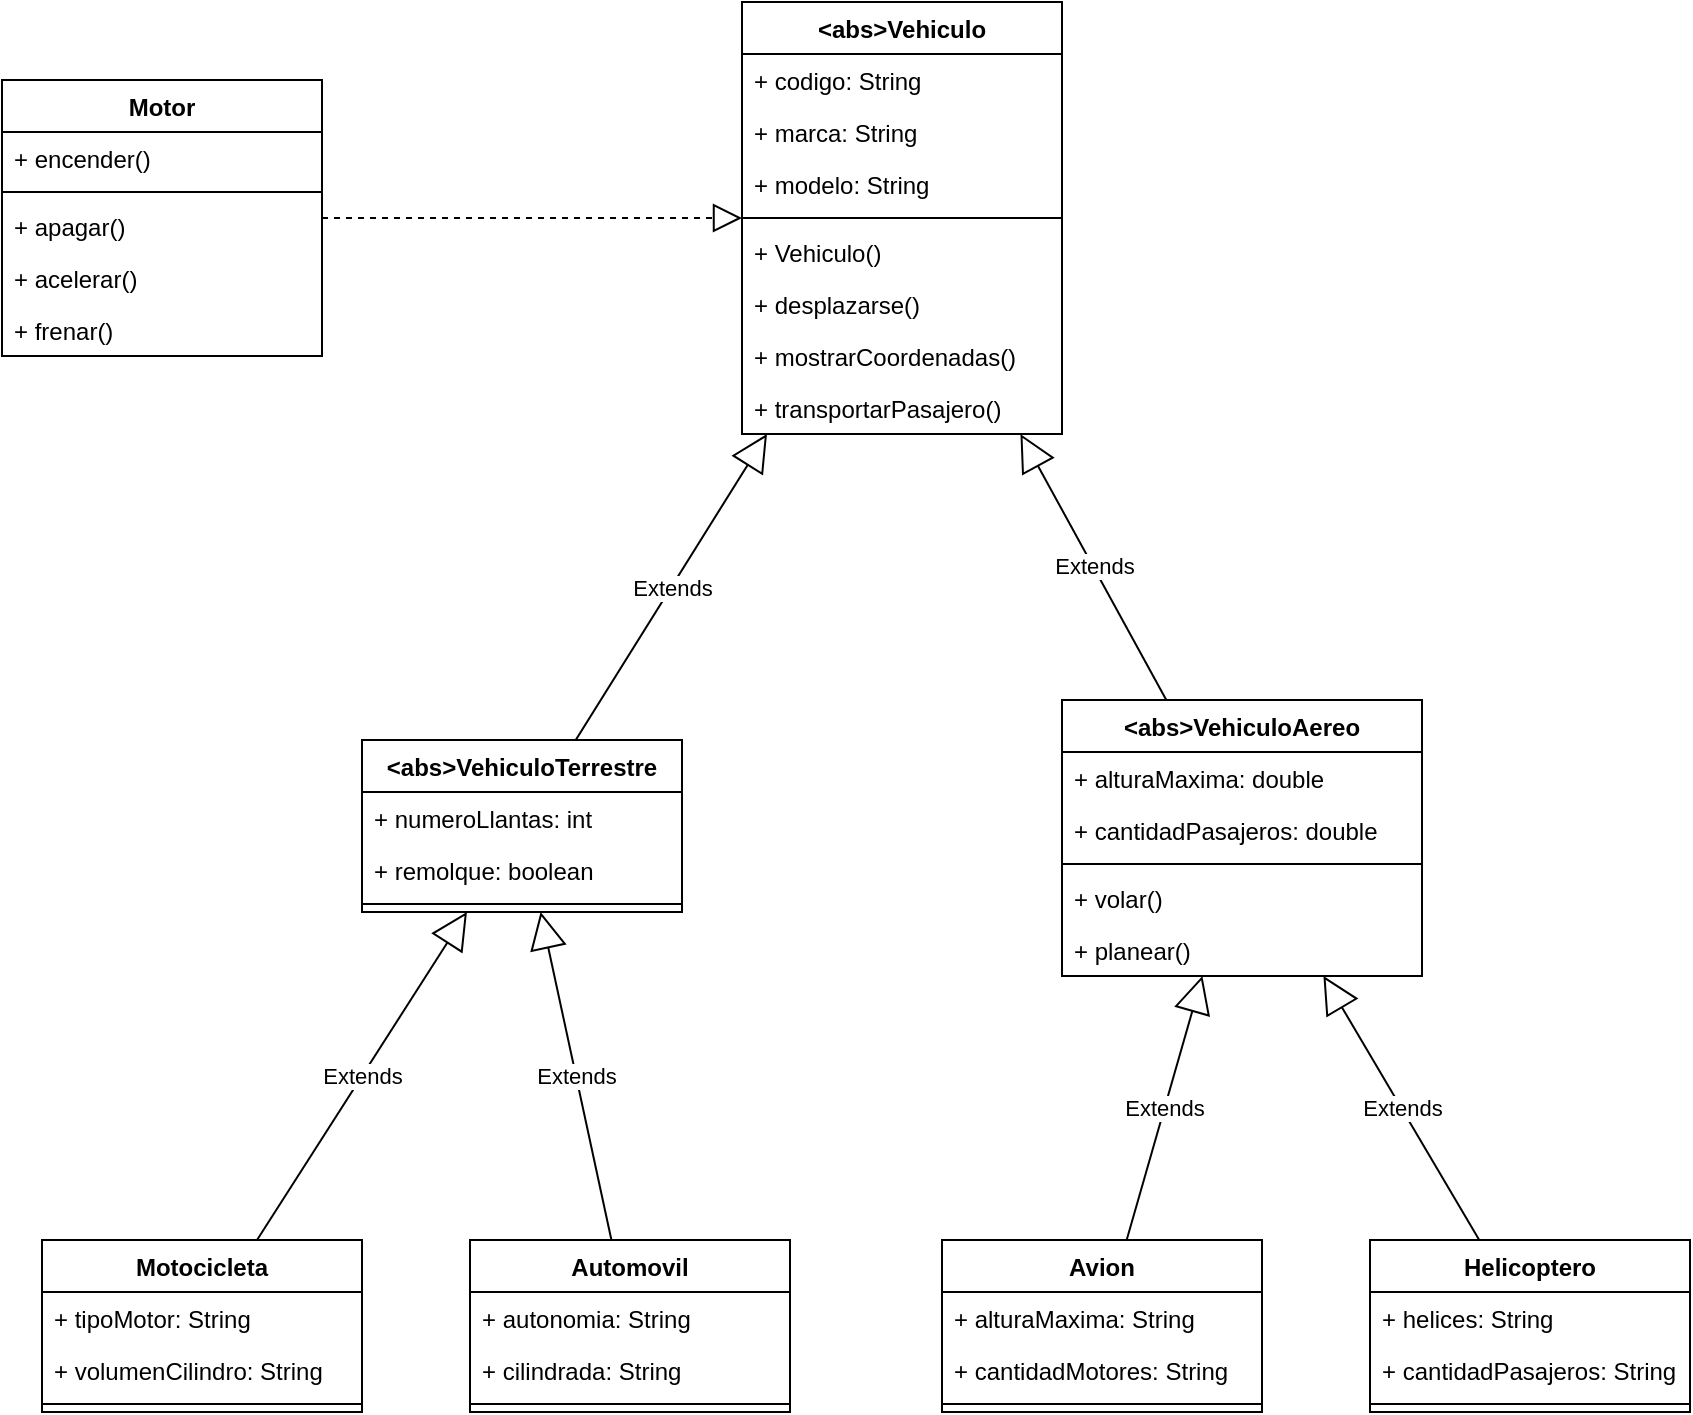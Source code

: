 <mxfile version="24.7.17">
  <diagram name="Página-1" id="tazHH01tuzKCfEHS4Sqh">
    <mxGraphModel dx="1050" dy="1738" grid="1" gridSize="10" guides="1" tooltips="1" connect="1" arrows="1" fold="1" page="1" pageScale="1" pageWidth="827" pageHeight="1169" math="0" shadow="0">
      <root>
        <mxCell id="0" />
        <mxCell id="1" parent="0" />
        <mxCell id="4rvZy-dihaHUX6Kf5BF5-1" value="&amp;lt;abs&amp;gt;&lt;span style=&quot;background-color: initial;&quot;&gt;Vehiculo&lt;/span&gt;" style="swimlane;fontStyle=1;align=center;verticalAlign=top;childLayout=stackLayout;horizontal=1;startSize=26;horizontalStack=0;resizeParent=1;resizeParentMax=0;resizeLast=0;collapsible=1;marginBottom=0;whiteSpace=wrap;html=1;strokeColor=default;swimlaneLine=1;rounded=0;shadow=0;glass=0;fillColor=default;" vertex="1" parent="1">
          <mxGeometry x="390" y="-249" width="160" height="216" as="geometry">
            <mxRectangle x="360" y="-70" width="90" height="40" as="alternateBounds" />
          </mxGeometry>
        </mxCell>
        <mxCell id="4rvZy-dihaHUX6Kf5BF5-2" value="+ codigo: String" style="text;strokeColor=none;fillColor=none;align=left;verticalAlign=top;spacingLeft=4;spacingRight=4;overflow=hidden;rotatable=0;points=[[0,0.5],[1,0.5]];portConstraint=eastwest;whiteSpace=wrap;html=1;" vertex="1" parent="4rvZy-dihaHUX6Kf5BF5-1">
          <mxGeometry y="26" width="160" height="26" as="geometry" />
        </mxCell>
        <mxCell id="4rvZy-dihaHUX6Kf5BF5-5" value="+ marca: String" style="text;strokeColor=none;fillColor=none;align=left;verticalAlign=top;spacingLeft=4;spacingRight=4;overflow=hidden;rotatable=0;points=[[0,0.5],[1,0.5]];portConstraint=eastwest;whiteSpace=wrap;html=1;" vertex="1" parent="4rvZy-dihaHUX6Kf5BF5-1">
          <mxGeometry y="52" width="160" height="26" as="geometry" />
        </mxCell>
        <mxCell id="4rvZy-dihaHUX6Kf5BF5-6" value="+ modelo: String" style="text;strokeColor=none;fillColor=none;align=left;verticalAlign=top;spacingLeft=4;spacingRight=4;overflow=hidden;rotatable=0;points=[[0,0.5],[1,0.5]];portConstraint=eastwest;whiteSpace=wrap;html=1;" vertex="1" parent="4rvZy-dihaHUX6Kf5BF5-1">
          <mxGeometry y="78" width="160" height="26" as="geometry" />
        </mxCell>
        <mxCell id="4rvZy-dihaHUX6Kf5BF5-3" value="" style="line;strokeWidth=1;fillColor=none;align=left;verticalAlign=middle;spacingTop=-1;spacingLeft=3;spacingRight=3;rotatable=0;labelPosition=right;points=[];portConstraint=eastwest;strokeColor=inherit;" vertex="1" parent="4rvZy-dihaHUX6Kf5BF5-1">
          <mxGeometry y="104" width="160" height="8" as="geometry" />
        </mxCell>
        <mxCell id="4rvZy-dihaHUX6Kf5BF5-4" value="&lt;div&gt;+ Vehiculo()&lt;/div&gt;" style="text;strokeColor=none;fillColor=none;align=left;verticalAlign=top;spacingLeft=4;spacingRight=4;overflow=hidden;rotatable=0;points=[[0,0.5],[1,0.5]];portConstraint=eastwest;whiteSpace=wrap;html=1;" vertex="1" parent="4rvZy-dihaHUX6Kf5BF5-1">
          <mxGeometry y="112" width="160" height="26" as="geometry" />
        </mxCell>
        <mxCell id="4rvZy-dihaHUX6Kf5BF5-66" value="+ desplazarse()&lt;div&gt;&lt;br&gt;&lt;/div&gt;" style="text;strokeColor=none;fillColor=none;align=left;verticalAlign=top;spacingLeft=4;spacingRight=4;overflow=hidden;rotatable=0;points=[[0,0.5],[1,0.5]];portConstraint=eastwest;whiteSpace=wrap;html=1;" vertex="1" parent="4rvZy-dihaHUX6Kf5BF5-1">
          <mxGeometry y="138" width="160" height="26" as="geometry" />
        </mxCell>
        <mxCell id="4rvZy-dihaHUX6Kf5BF5-7" value="+ mostrarCoordenadas()&lt;div&gt;&lt;br&gt;&lt;/div&gt;" style="text;strokeColor=none;fillColor=none;align=left;verticalAlign=top;spacingLeft=4;spacingRight=4;overflow=hidden;rotatable=0;points=[[0,0.5],[1,0.5]];portConstraint=eastwest;whiteSpace=wrap;html=1;" vertex="1" parent="4rvZy-dihaHUX6Kf5BF5-1">
          <mxGeometry y="164" width="160" height="26" as="geometry" />
        </mxCell>
        <mxCell id="4rvZy-dihaHUX6Kf5BF5-8" value="&lt;div&gt;+ transportarPasajero()&lt;/div&gt;" style="text;strokeColor=none;fillColor=none;align=left;verticalAlign=top;spacingLeft=4;spacingRight=4;overflow=hidden;rotatable=0;points=[[0,0.5],[1,0.5]];portConstraint=eastwest;whiteSpace=wrap;html=1;" vertex="1" parent="4rvZy-dihaHUX6Kf5BF5-1">
          <mxGeometry y="190" width="160" height="26" as="geometry" />
        </mxCell>
        <mxCell id="4rvZy-dihaHUX6Kf5BF5-9" value="Motor" style="swimlane;fontStyle=1;align=center;verticalAlign=top;childLayout=stackLayout;horizontal=1;startSize=26;horizontalStack=0;resizeParent=1;resizeParentMax=0;resizeLast=0;collapsible=1;marginBottom=0;whiteSpace=wrap;html=1;" vertex="1" parent="1">
          <mxGeometry x="20" y="-210" width="160" height="138" as="geometry" />
        </mxCell>
        <mxCell id="4rvZy-dihaHUX6Kf5BF5-12" value="+ encender()" style="text;strokeColor=none;fillColor=none;align=left;verticalAlign=top;spacingLeft=4;spacingRight=4;overflow=hidden;rotatable=0;points=[[0,0.5],[1,0.5]];portConstraint=eastwest;whiteSpace=wrap;html=1;" vertex="1" parent="4rvZy-dihaHUX6Kf5BF5-9">
          <mxGeometry y="26" width="160" height="26" as="geometry" />
        </mxCell>
        <mxCell id="4rvZy-dihaHUX6Kf5BF5-11" value="" style="line;strokeWidth=1;fillColor=none;align=left;verticalAlign=middle;spacingTop=-1;spacingLeft=3;spacingRight=3;rotatable=0;labelPosition=right;points=[];portConstraint=eastwest;strokeColor=inherit;" vertex="1" parent="4rvZy-dihaHUX6Kf5BF5-9">
          <mxGeometry y="52" width="160" height="8" as="geometry" />
        </mxCell>
        <mxCell id="4rvZy-dihaHUX6Kf5BF5-17" value="+ apagar()&lt;div&gt;&lt;br&gt;&lt;/div&gt;" style="text;strokeColor=none;fillColor=none;align=left;verticalAlign=top;spacingLeft=4;spacingRight=4;overflow=hidden;rotatable=0;points=[[0,0.5],[1,0.5]];portConstraint=eastwest;whiteSpace=wrap;html=1;" vertex="1" parent="4rvZy-dihaHUX6Kf5BF5-9">
          <mxGeometry y="60" width="160" height="26" as="geometry" />
        </mxCell>
        <mxCell id="4rvZy-dihaHUX6Kf5BF5-18" value="&lt;div&gt;+ acelerar()&lt;/div&gt;" style="text;strokeColor=none;fillColor=none;align=left;verticalAlign=top;spacingLeft=4;spacingRight=4;overflow=hidden;rotatable=0;points=[[0,0.5],[1,0.5]];portConstraint=eastwest;whiteSpace=wrap;html=1;" vertex="1" parent="4rvZy-dihaHUX6Kf5BF5-9">
          <mxGeometry y="86" width="160" height="26" as="geometry" />
        </mxCell>
        <mxCell id="4rvZy-dihaHUX6Kf5BF5-19" value="&lt;div&gt;+ frenar()&lt;/div&gt;" style="text;strokeColor=none;fillColor=none;align=left;verticalAlign=top;spacingLeft=4;spacingRight=4;overflow=hidden;rotatable=0;points=[[0,0.5],[1,0.5]];portConstraint=eastwest;whiteSpace=wrap;html=1;" vertex="1" parent="4rvZy-dihaHUX6Kf5BF5-9">
          <mxGeometry y="112" width="160" height="26" as="geometry" />
        </mxCell>
        <mxCell id="4rvZy-dihaHUX6Kf5BF5-20" value="&amp;lt;abs&amp;gt;VehiculoTerrestre" style="swimlane;fontStyle=1;align=center;verticalAlign=top;childLayout=stackLayout;horizontal=1;startSize=26;horizontalStack=0;resizeParent=1;resizeParentMax=0;resizeLast=0;collapsible=1;marginBottom=0;whiteSpace=wrap;html=1;" vertex="1" parent="1">
          <mxGeometry x="200" y="120" width="160" height="86" as="geometry" />
        </mxCell>
        <mxCell id="4rvZy-dihaHUX6Kf5BF5-21" value="+ numeroLlantas: int" style="text;strokeColor=none;fillColor=none;align=left;verticalAlign=top;spacingLeft=4;spacingRight=4;overflow=hidden;rotatable=0;points=[[0,0.5],[1,0.5]];portConstraint=eastwest;whiteSpace=wrap;html=1;" vertex="1" parent="4rvZy-dihaHUX6Kf5BF5-20">
          <mxGeometry y="26" width="160" height="26" as="geometry" />
        </mxCell>
        <mxCell id="4rvZy-dihaHUX6Kf5BF5-29" value="+ remolque: boolean" style="text;strokeColor=none;fillColor=none;align=left;verticalAlign=top;spacingLeft=4;spacingRight=4;overflow=hidden;rotatable=0;points=[[0,0.5],[1,0.5]];portConstraint=eastwest;whiteSpace=wrap;html=1;" vertex="1" parent="4rvZy-dihaHUX6Kf5BF5-20">
          <mxGeometry y="52" width="160" height="26" as="geometry" />
        </mxCell>
        <mxCell id="4rvZy-dihaHUX6Kf5BF5-22" value="" style="line;strokeWidth=1;fillColor=none;align=left;verticalAlign=middle;spacingTop=-1;spacingLeft=3;spacingRight=3;rotatable=0;labelPosition=right;points=[];portConstraint=eastwest;strokeColor=inherit;" vertex="1" parent="4rvZy-dihaHUX6Kf5BF5-20">
          <mxGeometry y="78" width="160" height="8" as="geometry" />
        </mxCell>
        <mxCell id="4rvZy-dihaHUX6Kf5BF5-24" value="&amp;lt;abs&amp;gt;VehiculoAereo" style="swimlane;fontStyle=1;align=center;verticalAlign=top;childLayout=stackLayout;horizontal=1;startSize=26;horizontalStack=0;resizeParent=1;resizeParentMax=0;resizeLast=0;collapsible=1;marginBottom=0;whiteSpace=wrap;html=1;" vertex="1" parent="1">
          <mxGeometry x="550" y="100" width="180" height="138" as="geometry" />
        </mxCell>
        <mxCell id="4rvZy-dihaHUX6Kf5BF5-25" value="+ alturaMaxima: double" style="text;strokeColor=none;fillColor=none;align=left;verticalAlign=top;spacingLeft=4;spacingRight=4;overflow=hidden;rotatable=0;points=[[0,0.5],[1,0.5]];portConstraint=eastwest;whiteSpace=wrap;html=1;" vertex="1" parent="4rvZy-dihaHUX6Kf5BF5-24">
          <mxGeometry y="26" width="180" height="26" as="geometry" />
        </mxCell>
        <mxCell id="4rvZy-dihaHUX6Kf5BF5-30" value="+ cantidadPasajeros: double" style="text;strokeColor=none;fillColor=none;align=left;verticalAlign=top;spacingLeft=4;spacingRight=4;overflow=hidden;rotatable=0;points=[[0,0.5],[1,0.5]];portConstraint=eastwest;whiteSpace=wrap;html=1;" vertex="1" parent="4rvZy-dihaHUX6Kf5BF5-24">
          <mxGeometry y="52" width="180" height="26" as="geometry" />
        </mxCell>
        <mxCell id="4rvZy-dihaHUX6Kf5BF5-26" value="" style="line;strokeWidth=1;fillColor=none;align=left;verticalAlign=middle;spacingTop=-1;spacingLeft=3;spacingRight=3;rotatable=0;labelPosition=right;points=[];portConstraint=eastwest;strokeColor=inherit;" vertex="1" parent="4rvZy-dihaHUX6Kf5BF5-24">
          <mxGeometry y="78" width="180" height="8" as="geometry" />
        </mxCell>
        <mxCell id="4rvZy-dihaHUX6Kf5BF5-27" value="+ volar()&lt;div&gt;&lt;br&gt;&lt;/div&gt;" style="text;strokeColor=none;fillColor=none;align=left;verticalAlign=top;spacingLeft=4;spacingRight=4;overflow=hidden;rotatable=0;points=[[0,0.5],[1,0.5]];portConstraint=eastwest;whiteSpace=wrap;html=1;" vertex="1" parent="4rvZy-dihaHUX6Kf5BF5-24">
          <mxGeometry y="86" width="180" height="26" as="geometry" />
        </mxCell>
        <mxCell id="4rvZy-dihaHUX6Kf5BF5-31" value="+ planear()&lt;div&gt;&lt;br&gt;&lt;/div&gt;" style="text;strokeColor=none;fillColor=none;align=left;verticalAlign=top;spacingLeft=4;spacingRight=4;overflow=hidden;rotatable=0;points=[[0,0.5],[1,0.5]];portConstraint=eastwest;whiteSpace=wrap;html=1;" vertex="1" parent="4rvZy-dihaHUX6Kf5BF5-24">
          <mxGeometry y="112" width="180" height="26" as="geometry" />
        </mxCell>
        <mxCell id="4rvZy-dihaHUX6Kf5BF5-32" value="Motocicleta" style="swimlane;fontStyle=1;align=center;verticalAlign=top;childLayout=stackLayout;horizontal=1;startSize=26;horizontalStack=0;resizeParent=1;resizeParentMax=0;resizeLast=0;collapsible=1;marginBottom=0;whiteSpace=wrap;html=1;" vertex="1" parent="1">
          <mxGeometry x="40" y="370" width="160" height="86" as="geometry" />
        </mxCell>
        <mxCell id="4rvZy-dihaHUX6Kf5BF5-33" value="+ tipoMotor: String&lt;div&gt;&lt;br&gt;&lt;/div&gt;" style="text;strokeColor=none;fillColor=none;align=left;verticalAlign=top;spacingLeft=4;spacingRight=4;overflow=hidden;rotatable=0;points=[[0,0.5],[1,0.5]];portConstraint=eastwest;whiteSpace=wrap;html=1;" vertex="1" parent="4rvZy-dihaHUX6Kf5BF5-32">
          <mxGeometry y="26" width="160" height="26" as="geometry" />
        </mxCell>
        <mxCell id="4rvZy-dihaHUX6Kf5BF5-42" value="+ volumenCilindro: String&lt;div&gt;&lt;br&gt;&lt;/div&gt;" style="text;strokeColor=none;fillColor=none;align=left;verticalAlign=top;spacingLeft=4;spacingRight=4;overflow=hidden;rotatable=0;points=[[0,0.5],[1,0.5]];portConstraint=eastwest;whiteSpace=wrap;html=1;" vertex="1" parent="4rvZy-dihaHUX6Kf5BF5-32">
          <mxGeometry y="52" width="160" height="26" as="geometry" />
        </mxCell>
        <mxCell id="4rvZy-dihaHUX6Kf5BF5-34" value="" style="line;strokeWidth=1;fillColor=none;align=left;verticalAlign=middle;spacingTop=-1;spacingLeft=3;spacingRight=3;rotatable=0;labelPosition=right;points=[];portConstraint=eastwest;strokeColor=inherit;" vertex="1" parent="4rvZy-dihaHUX6Kf5BF5-32">
          <mxGeometry y="78" width="160" height="8" as="geometry" />
        </mxCell>
        <mxCell id="4rvZy-dihaHUX6Kf5BF5-36" value="Automovil" style="swimlane;fontStyle=1;align=center;verticalAlign=top;childLayout=stackLayout;horizontal=1;startSize=26;horizontalStack=0;resizeParent=1;resizeParentMax=0;resizeLast=0;collapsible=1;marginBottom=0;whiteSpace=wrap;html=1;" vertex="1" parent="1">
          <mxGeometry x="254" y="370" width="160" height="86" as="geometry" />
        </mxCell>
        <mxCell id="4rvZy-dihaHUX6Kf5BF5-37" value="+ autonomia: String" style="text;strokeColor=none;fillColor=none;align=left;verticalAlign=top;spacingLeft=4;spacingRight=4;overflow=hidden;rotatable=0;points=[[0,0.5],[1,0.5]];portConstraint=eastwest;whiteSpace=wrap;html=1;" vertex="1" parent="4rvZy-dihaHUX6Kf5BF5-36">
          <mxGeometry y="26" width="160" height="26" as="geometry" />
        </mxCell>
        <mxCell id="4rvZy-dihaHUX6Kf5BF5-43" value="+ cilindrada: String" style="text;strokeColor=none;fillColor=none;align=left;verticalAlign=top;spacingLeft=4;spacingRight=4;overflow=hidden;rotatable=0;points=[[0,0.5],[1,0.5]];portConstraint=eastwest;whiteSpace=wrap;html=1;" vertex="1" parent="4rvZy-dihaHUX6Kf5BF5-36">
          <mxGeometry y="52" width="160" height="26" as="geometry" />
        </mxCell>
        <mxCell id="4rvZy-dihaHUX6Kf5BF5-38" value="" style="line;strokeWidth=1;fillColor=none;align=left;verticalAlign=middle;spacingTop=-1;spacingLeft=3;spacingRight=3;rotatable=0;labelPosition=right;points=[];portConstraint=eastwest;strokeColor=inherit;" vertex="1" parent="4rvZy-dihaHUX6Kf5BF5-36">
          <mxGeometry y="78" width="160" height="8" as="geometry" />
        </mxCell>
        <mxCell id="4rvZy-dihaHUX6Kf5BF5-44" value="Avion" style="swimlane;fontStyle=1;align=center;verticalAlign=top;childLayout=stackLayout;horizontal=1;startSize=26;horizontalStack=0;resizeParent=1;resizeParentMax=0;resizeLast=0;collapsible=1;marginBottom=0;whiteSpace=wrap;html=1;" vertex="1" parent="1">
          <mxGeometry x="490" y="370" width="160" height="86" as="geometry" />
        </mxCell>
        <mxCell id="4rvZy-dihaHUX6Kf5BF5-45" value="+ alturaMaxima: String&lt;div&gt;&lt;br&gt;&lt;/div&gt;" style="text;strokeColor=none;fillColor=none;align=left;verticalAlign=top;spacingLeft=4;spacingRight=4;overflow=hidden;rotatable=0;points=[[0,0.5],[1,0.5]];portConstraint=eastwest;whiteSpace=wrap;html=1;" vertex="1" parent="4rvZy-dihaHUX6Kf5BF5-44">
          <mxGeometry y="26" width="160" height="26" as="geometry" />
        </mxCell>
        <mxCell id="4rvZy-dihaHUX6Kf5BF5-46" value="+ cantidadMotores: String&lt;div&gt;&lt;br&gt;&lt;/div&gt;" style="text;strokeColor=none;fillColor=none;align=left;verticalAlign=top;spacingLeft=4;spacingRight=4;overflow=hidden;rotatable=0;points=[[0,0.5],[1,0.5]];portConstraint=eastwest;whiteSpace=wrap;html=1;" vertex="1" parent="4rvZy-dihaHUX6Kf5BF5-44">
          <mxGeometry y="52" width="160" height="26" as="geometry" />
        </mxCell>
        <mxCell id="4rvZy-dihaHUX6Kf5BF5-47" value="" style="line;strokeWidth=1;fillColor=none;align=left;verticalAlign=middle;spacingTop=-1;spacingLeft=3;spacingRight=3;rotatable=0;labelPosition=right;points=[];portConstraint=eastwest;strokeColor=inherit;" vertex="1" parent="4rvZy-dihaHUX6Kf5BF5-44">
          <mxGeometry y="78" width="160" height="8" as="geometry" />
        </mxCell>
        <mxCell id="4rvZy-dihaHUX6Kf5BF5-48" value="Helicoptero" style="swimlane;fontStyle=1;align=center;verticalAlign=top;childLayout=stackLayout;horizontal=1;startSize=26;horizontalStack=0;resizeParent=1;resizeParentMax=0;resizeLast=0;collapsible=1;marginBottom=0;whiteSpace=wrap;html=1;" vertex="1" parent="1">
          <mxGeometry x="704" y="370" width="160" height="86" as="geometry" />
        </mxCell>
        <mxCell id="4rvZy-dihaHUX6Kf5BF5-49" value="+ helices: String" style="text;strokeColor=none;fillColor=none;align=left;verticalAlign=top;spacingLeft=4;spacingRight=4;overflow=hidden;rotatable=0;points=[[0,0.5],[1,0.5]];portConstraint=eastwest;whiteSpace=wrap;html=1;" vertex="1" parent="4rvZy-dihaHUX6Kf5BF5-48">
          <mxGeometry y="26" width="160" height="26" as="geometry" />
        </mxCell>
        <mxCell id="4rvZy-dihaHUX6Kf5BF5-50" value="+ cantidadPasajeros: String" style="text;strokeColor=none;fillColor=none;align=left;verticalAlign=top;spacingLeft=4;spacingRight=4;overflow=hidden;rotatable=0;points=[[0,0.5],[1,0.5]];portConstraint=eastwest;whiteSpace=wrap;html=1;" vertex="1" parent="4rvZy-dihaHUX6Kf5BF5-48">
          <mxGeometry y="52" width="160" height="26" as="geometry" />
        </mxCell>
        <mxCell id="4rvZy-dihaHUX6Kf5BF5-51" value="" style="line;strokeWidth=1;fillColor=none;align=left;verticalAlign=middle;spacingTop=-1;spacingLeft=3;spacingRight=3;rotatable=0;labelPosition=right;points=[];portConstraint=eastwest;strokeColor=inherit;" vertex="1" parent="4rvZy-dihaHUX6Kf5BF5-48">
          <mxGeometry y="78" width="160" height="8" as="geometry" />
        </mxCell>
        <mxCell id="4rvZy-dihaHUX6Kf5BF5-67" value="Extends" style="endArrow=block;endSize=16;endFill=0;html=1;rounded=0;" edge="1" parent="1" source="4rvZy-dihaHUX6Kf5BF5-32" target="4rvZy-dihaHUX6Kf5BF5-20">
          <mxGeometry width="160" relative="1" as="geometry">
            <mxPoint x="480" y="390" as="sourcePoint" />
            <mxPoint x="640" y="390" as="targetPoint" />
          </mxGeometry>
        </mxCell>
        <mxCell id="4rvZy-dihaHUX6Kf5BF5-68" value="Extends" style="endArrow=block;endSize=16;endFill=0;html=1;rounded=0;" edge="1" parent="1" source="4rvZy-dihaHUX6Kf5BF5-36" target="4rvZy-dihaHUX6Kf5BF5-20">
          <mxGeometry width="160" relative="1" as="geometry">
            <mxPoint x="158" y="380" as="sourcePoint" />
            <mxPoint x="262" y="216" as="targetPoint" />
          </mxGeometry>
        </mxCell>
        <mxCell id="4rvZy-dihaHUX6Kf5BF5-69" value="Extends" style="endArrow=block;endSize=16;endFill=0;html=1;rounded=0;" edge="1" parent="1" source="4rvZy-dihaHUX6Kf5BF5-44" target="4rvZy-dihaHUX6Kf5BF5-24">
          <mxGeometry width="160" relative="1" as="geometry">
            <mxPoint x="168" y="390" as="sourcePoint" />
            <mxPoint x="272" y="226" as="targetPoint" />
          </mxGeometry>
        </mxCell>
        <mxCell id="4rvZy-dihaHUX6Kf5BF5-70" value="Extends" style="endArrow=block;endSize=16;endFill=0;html=1;rounded=0;" edge="1" parent="1" source="4rvZy-dihaHUX6Kf5BF5-48" target="4rvZy-dihaHUX6Kf5BF5-24">
          <mxGeometry width="160" relative="1" as="geometry">
            <mxPoint x="178" y="400" as="sourcePoint" />
            <mxPoint x="282" y="236" as="targetPoint" />
          </mxGeometry>
        </mxCell>
        <mxCell id="4rvZy-dihaHUX6Kf5BF5-71" value="Extends" style="endArrow=block;endSize=16;endFill=0;html=1;rounded=0;" edge="1" parent="1" source="4rvZy-dihaHUX6Kf5BF5-20" target="4rvZy-dihaHUX6Kf5BF5-1">
          <mxGeometry width="160" relative="1" as="geometry">
            <mxPoint x="158" y="380" as="sourcePoint" />
            <mxPoint x="262" y="216" as="targetPoint" />
          </mxGeometry>
        </mxCell>
        <mxCell id="4rvZy-dihaHUX6Kf5BF5-72" value="Extends" style="endArrow=block;endSize=16;endFill=0;html=1;rounded=0;" edge="1" parent="1" source="4rvZy-dihaHUX6Kf5BF5-24" target="4rvZy-dihaHUX6Kf5BF5-1">
          <mxGeometry width="160" relative="1" as="geometry">
            <mxPoint x="316" y="130" as="sourcePoint" />
            <mxPoint x="385" y="16" as="targetPoint" />
          </mxGeometry>
        </mxCell>
        <mxCell id="4rvZy-dihaHUX6Kf5BF5-73" value="" style="endArrow=block;dashed=1;endFill=0;endSize=12;html=1;rounded=0;" edge="1" parent="1" source="4rvZy-dihaHUX6Kf5BF5-9" target="4rvZy-dihaHUX6Kf5BF5-1">
          <mxGeometry width="160" relative="1" as="geometry">
            <mxPoint x="280" y="-90" as="sourcePoint" />
            <mxPoint x="570" y="-10" as="targetPoint" />
          </mxGeometry>
        </mxCell>
      </root>
    </mxGraphModel>
  </diagram>
</mxfile>
